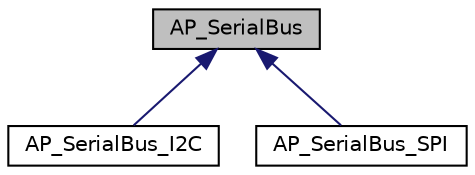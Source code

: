 digraph "AP_SerialBus"
{
 // INTERACTIVE_SVG=YES
  edge [fontname="Helvetica",fontsize="10",labelfontname="Helvetica",labelfontsize="10"];
  node [fontname="Helvetica",fontsize="10",shape=record];
  Node1 [label="AP_SerialBus",height=0.2,width=0.4,color="black", fillcolor="grey75", style="filled" fontcolor="black"];
  Node1 -> Node2 [dir="back",color="midnightblue",fontsize="10",style="solid",fontname="Helvetica"];
  Node2 [label="AP_SerialBus_I2C",height=0.2,width=0.4,color="black", fillcolor="white", style="filled",URL="$classAP__SerialBus__I2C.html"];
  Node1 -> Node3 [dir="back",color="midnightblue",fontsize="10",style="solid",fontname="Helvetica"];
  Node3 [label="AP_SerialBus_SPI",height=0.2,width=0.4,color="black", fillcolor="white", style="filled",URL="$classAP__SerialBus__SPI.html"];
}
